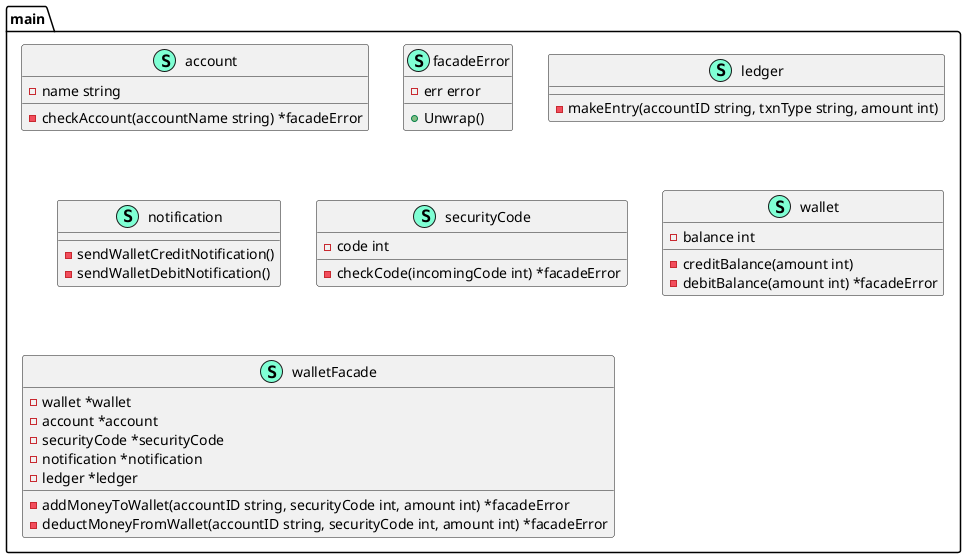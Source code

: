 @startuml
namespace main {
    class account << (S,Aquamarine) >> {
        - name string

        - checkAccount(accountName string) *facadeError

    }
    class facadeError << (S,Aquamarine) >> {
        - err error

        + Unwrap() 

    }
    class ledger << (S,Aquamarine) >> {
        - makeEntry(accountID string, txnType string, amount int) 

    }
    class notification << (S,Aquamarine) >> {
        - sendWalletCreditNotification() 
        - sendWalletDebitNotification() 

    }
    class securityCode << (S,Aquamarine) >> {
        - code int

        - checkCode(incomingCode int) *facadeError

    }
    class wallet << (S,Aquamarine) >> {
        - balance int

        - creditBalance(amount int) 
        - debitBalance(amount int) *facadeError

    }
    class walletFacade << (S,Aquamarine) >> {
        - wallet *wallet
        - account *account
        - securityCode *securityCode
        - notification *notification
        - ledger *ledger

        - addMoneyToWallet(accountID string, securityCode int, amount int) *facadeError
        - deductMoneyFromWallet(accountID string, securityCode int, amount int) *facadeError

    }
}


@enduml
